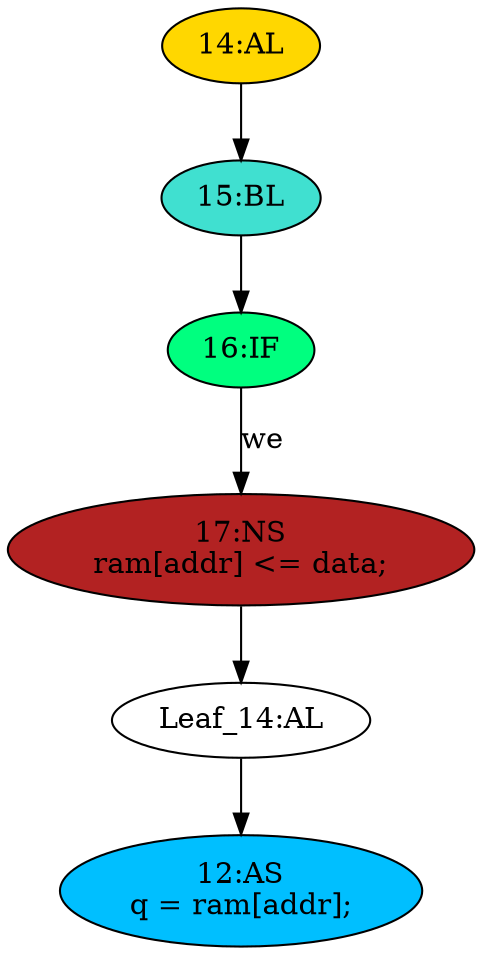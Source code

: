 strict digraph "compose( ,  )" {
	node [label="\N"];
	"16:IF"	[ast="<pyverilog.vparser.ast.IfStatement object at 0x7f2489532150>",
		fillcolor=springgreen,
		label="16:IF",
		statements="[]",
		style=filled,
		typ=IfStatement];
	"17:NS"	[ast="<pyverilog.vparser.ast.NonblockingSubstitution object at 0x7f2489532650>",
		fillcolor=firebrick,
		label="17:NS
ram[addr] <= data;",
		statements="[<pyverilog.vparser.ast.NonblockingSubstitution object at 0x7f2489532650>]",
		style=filled,
		typ=NonblockingSubstitution];
	"16:IF" -> "17:NS"	[cond="['we']",
		label=we,
		lineno=16];
	"15:BL"	[ast="<pyverilog.vparser.ast.Block object at 0x7f24894cecd0>",
		fillcolor=turquoise,
		label="15:BL",
		statements="[]",
		style=filled,
		typ=Block];
	"15:BL" -> "16:IF"	[cond="[]",
		lineno=None];
	"12:AS"	[ast="<pyverilog.vparser.ast.Assign object at 0x7f2489524e10>",
		def_var="['q']",
		fillcolor=deepskyblue,
		label="12:AS
q = ram[addr];",
		statements="[]",
		style=filled,
		typ=Assign,
		use_var="['ram', 'addr']"];
	"14:AL"	[ast="<pyverilog.vparser.ast.Always object at 0x7f24894ce290>",
		clk_sens=True,
		fillcolor=gold,
		label="14:AL",
		sens="['clk']",
		statements="[]",
		style=filled,
		typ=Always,
		use_var="['we', 'data']"];
	"14:AL" -> "15:BL"	[cond="[]",
		lineno=None];
	"Leaf_14:AL"	[def_var="['ram']",
		label="Leaf_14:AL"];
	"17:NS" -> "Leaf_14:AL"	[cond="[]",
		lineno=None];
	"Leaf_14:AL" -> "12:AS";
}
